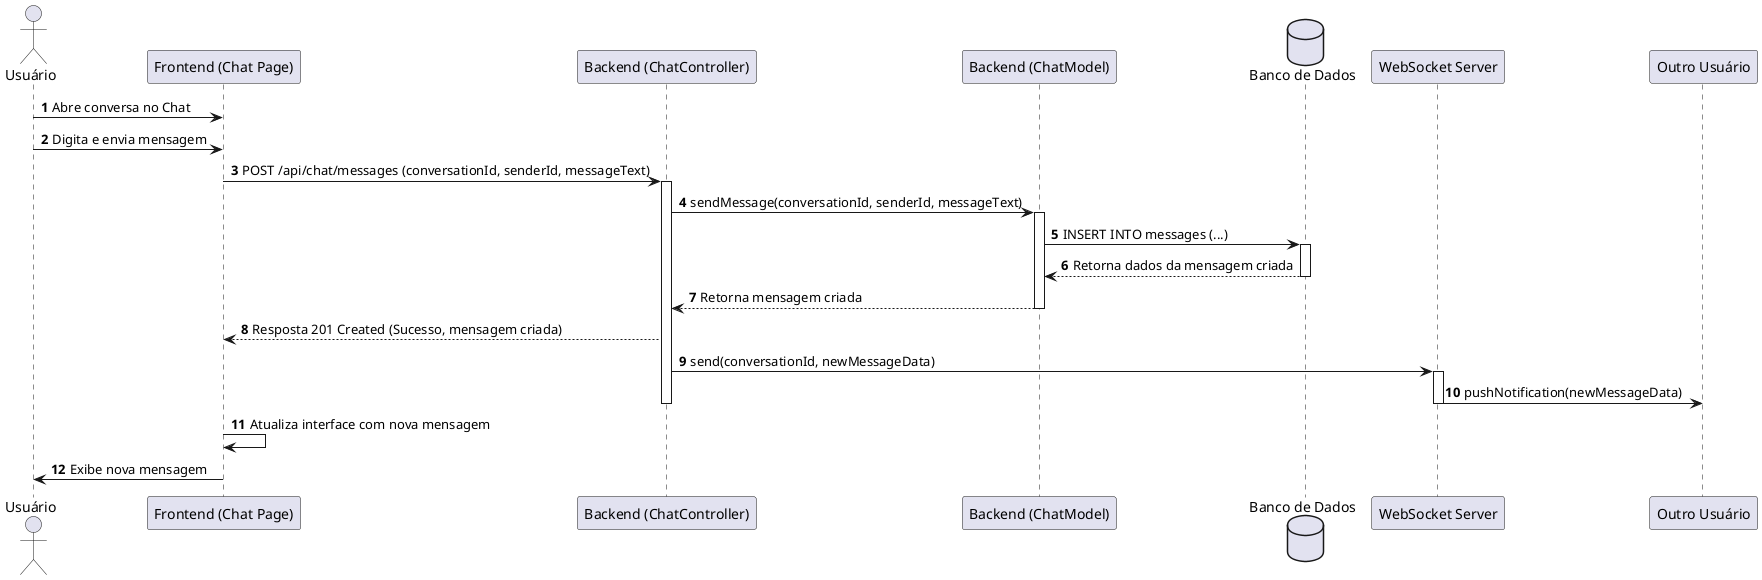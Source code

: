 @startuml Sequence Diagram - Enviar Mensagem no Chat

autonumber

actor Usuário as User
participant "Frontend (Chat Page)" as Frontend
participant "Backend (ChatController)" as ChatController
participant "Backend (ChatModel)" as ChatModel
database "Banco de Dados" as DB
participant "WebSocket Server" as WebSocket
participant "Outro Usuário" as OtherUser

User -> Frontend : Abre conversa no Chat
User -> Frontend : Digita e envia mensagem
Frontend -> ChatController : POST /api/chat/messages (conversationId, senderId, messageText)
activate ChatController

ChatController -> ChatModel : sendMessage(conversationId, senderId, messageText)
activate ChatModel
ChatModel -> DB : INSERT INTO messages (...)
activate DB
DB --> ChatModel : Retorna dados da mensagem criada
deactivate DB
ChatModel --> ChatController : Retorna mensagem criada
deactivate ChatModel

ChatController --> Frontend : Resposta 201 Created (Sucesso, mensagem criada)

' Notificação via WebSocket (Ideal)
ChatController -> WebSocket : send(conversationId, newMessageData)
activate WebSocket
WebSocket -> OtherUser : pushNotification(newMessageData)
deactivate WebSocket

deactivate ChatController

Frontend -> Frontend : Atualiza interface com nova mensagem
Frontend -> User : Exibe nova mensagem

@enduml

